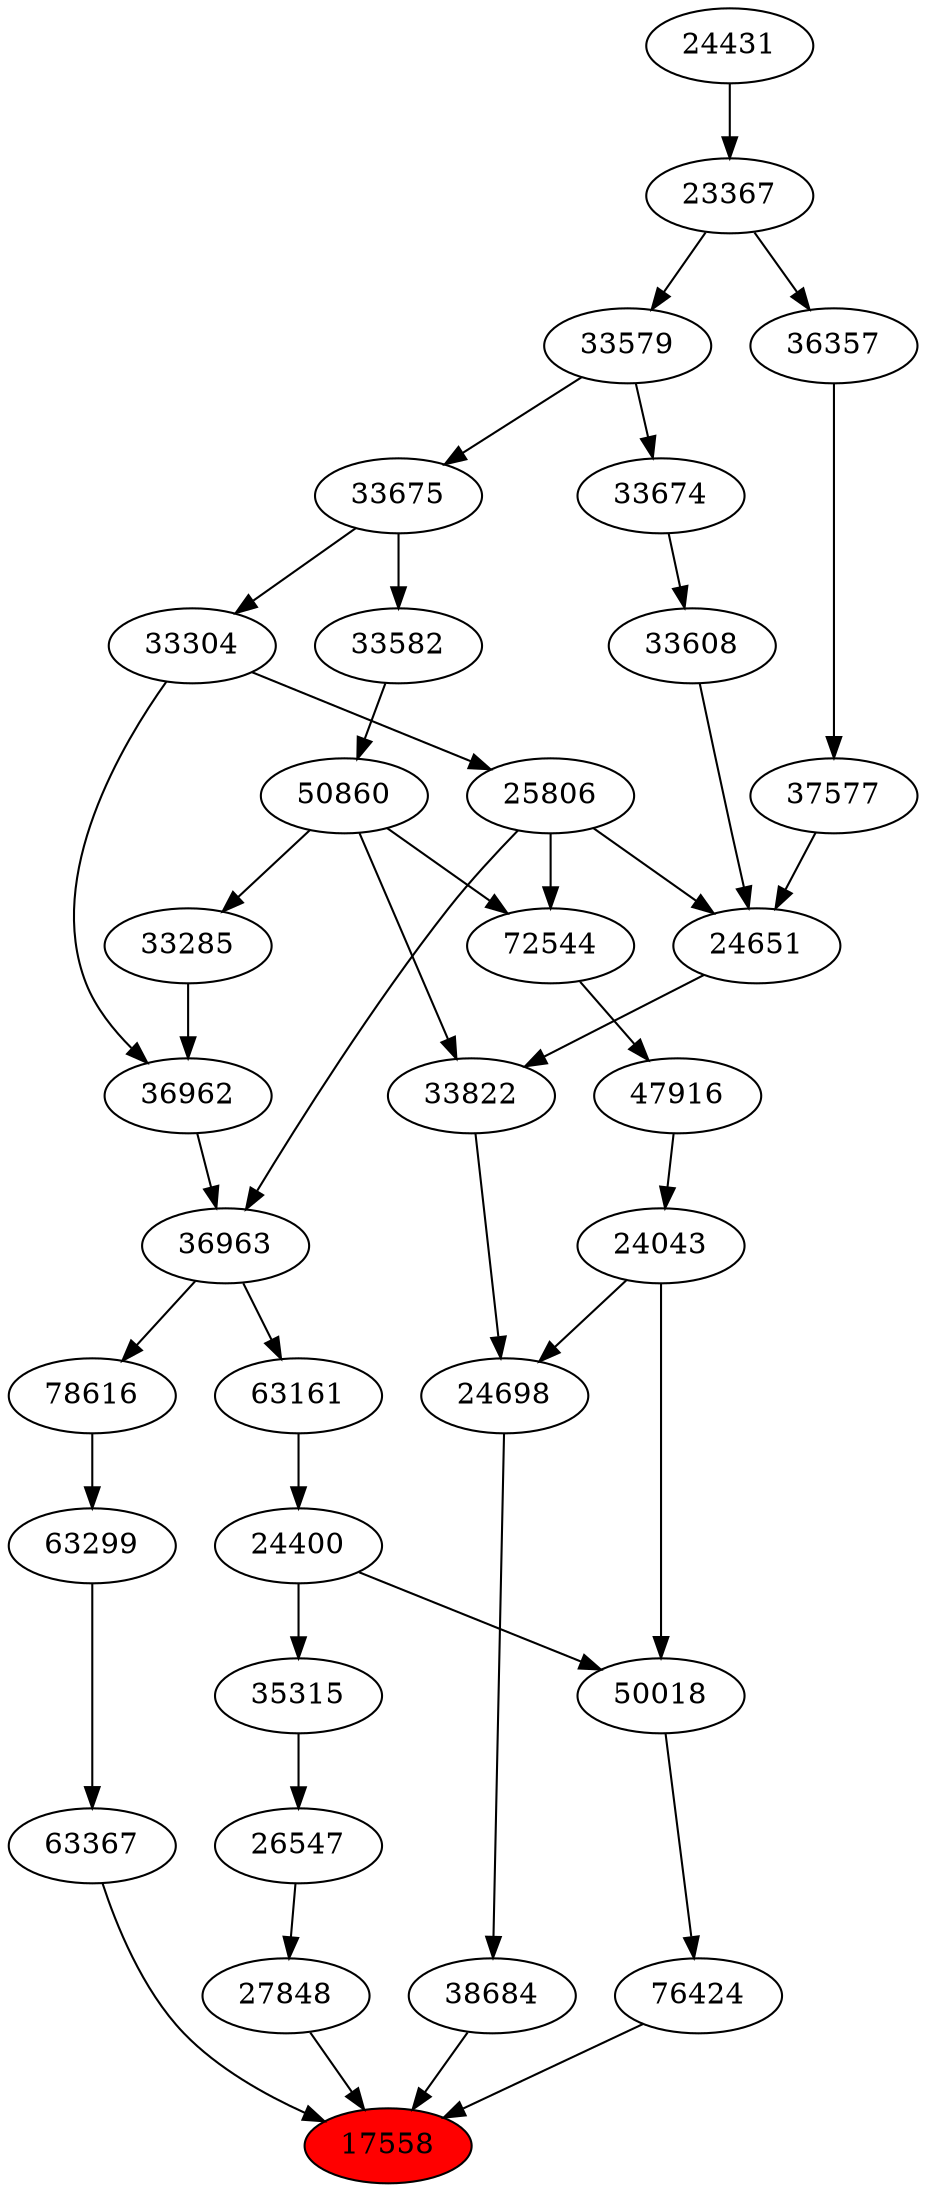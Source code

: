 strict digraph{ 
17558 [label="17558" fillcolor=red style=filled]
63367 -> 17558
38684 -> 17558
27848 -> 17558
76424 -> 17558
63367 [label="63367"]
63299 -> 63367
38684 [label="38684"]
24698 -> 38684
27848 [label="27848"]
26547 -> 27848
76424 [label="76424"]
50018 -> 76424
63299 [label="63299"]
78616 -> 63299
24698 [label="24698"]
24043 -> 24698
33822 -> 24698
26547 [label="26547"]
35315 -> 26547
50018 [label="50018"]
24043 -> 50018
24400 -> 50018
78616 [label="78616"]
36963 -> 78616
24043 [label="24043"]
47916 -> 24043
33822 [label="33822"]
24651 -> 33822
50860 -> 33822
35315 [label="35315"]
24400 -> 35315
24400 [label="24400"]
63161 -> 24400
36963 [label="36963"]
36962 -> 36963
25806 -> 36963
47916 [label="47916"]
72544 -> 47916
24651 [label="24651"]
25806 -> 24651
33608 -> 24651
37577 -> 24651
50860 [label="50860"]
33582 -> 50860
63161 [label="63161"]
36963 -> 63161
36962 [label="36962"]
33285 -> 36962
33304 -> 36962
25806 [label="25806"]
33304 -> 25806
72544 [label="72544"]
50860 -> 72544
25806 -> 72544
33608 [label="33608"]
33674 -> 33608
37577 [label="37577"]
36357 -> 37577
33582 [label="33582"]
33675 -> 33582
33285 [label="33285"]
50860 -> 33285
33304 [label="33304"]
33675 -> 33304
33674 [label="33674"]
33579 -> 33674
36357 [label="36357"]
23367 -> 36357
33675 [label="33675"]
33579 -> 33675
33579 [label="33579"]
23367 -> 33579
23367 [label="23367"]
24431 -> 23367
24431 [label="24431"]
}